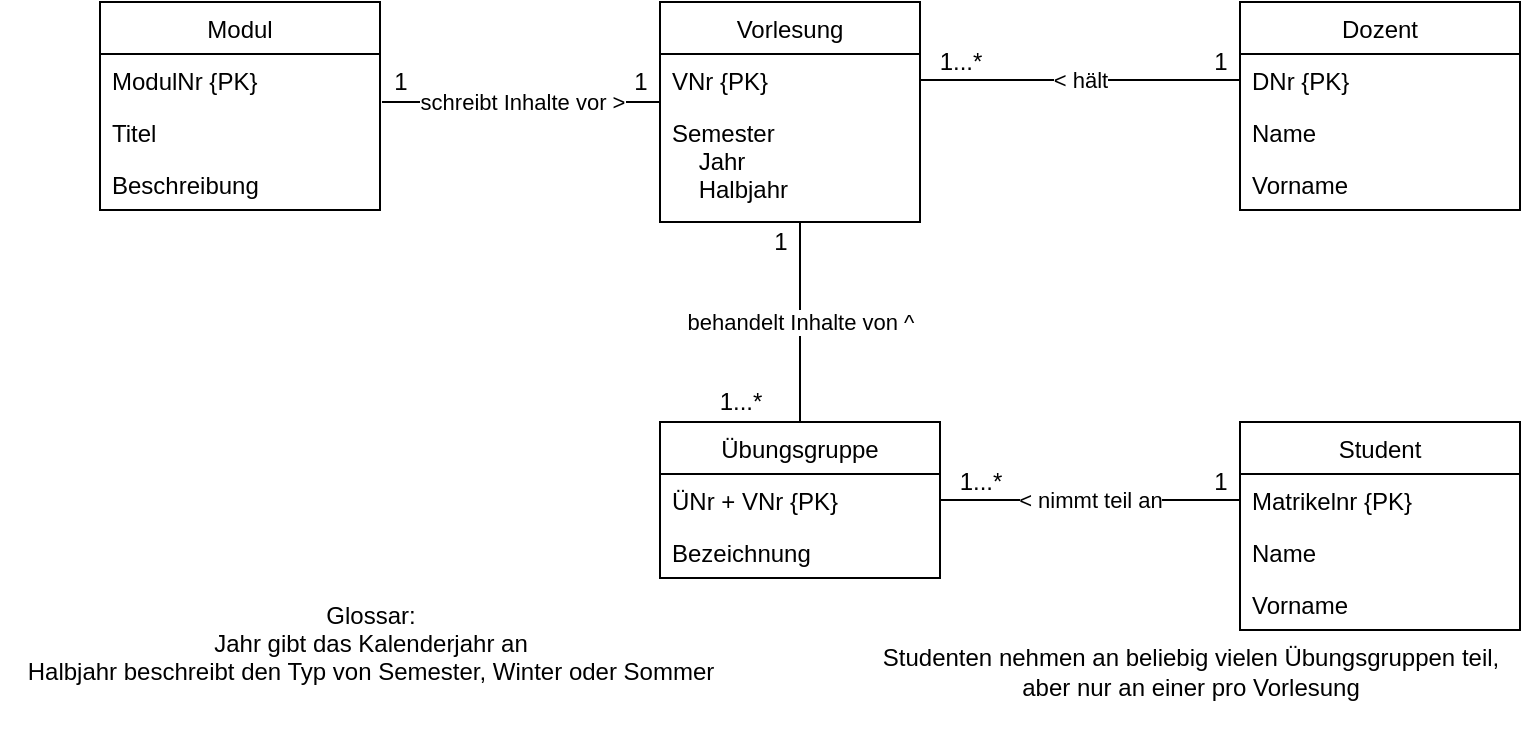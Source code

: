 <mxfile version="14.7.7" type="github">
  <diagram id="R2lEEEUBdFMjLlhIrx00" name="Page-1">
    <mxGraphModel dx="1182" dy="694" grid="1" gridSize="10" guides="1" tooltips="1" connect="1" arrows="1" fold="1" page="1" pageScale="1" pageWidth="850" pageHeight="1100" math="0" shadow="0" extFonts="Permanent Marker^https://fonts.googleapis.com/css?family=Permanent+Marker">
      <root>
        <mxCell id="0" />
        <mxCell id="1" parent="0" />
        <mxCell id="NZrxK5xvlxKEMrbcHx-y-8" value="Modul" style="swimlane;fontStyle=0;childLayout=stackLayout;horizontal=1;startSize=26;horizontalStack=0;resizeParent=1;resizeParentMax=0;resizeLast=0;collapsible=1;marginBottom=0;" vertex="1" parent="1">
          <mxGeometry x="90" y="120" width="140" height="104" as="geometry" />
        </mxCell>
        <mxCell id="NZrxK5xvlxKEMrbcHx-y-9" value="ModulNr {PK}" style="text;strokeColor=none;fillColor=none;align=left;verticalAlign=top;spacingLeft=4;spacingRight=4;overflow=hidden;rotatable=0;points=[[0,0.5],[1,0.5]];portConstraint=eastwest;" vertex="1" parent="NZrxK5xvlxKEMrbcHx-y-8">
          <mxGeometry y="26" width="140" height="26" as="geometry" />
        </mxCell>
        <mxCell id="NZrxK5xvlxKEMrbcHx-y-10" value="Titel" style="text;strokeColor=none;fillColor=none;align=left;verticalAlign=top;spacingLeft=4;spacingRight=4;overflow=hidden;rotatable=0;points=[[0,0.5],[1,0.5]];portConstraint=eastwest;" vertex="1" parent="NZrxK5xvlxKEMrbcHx-y-8">
          <mxGeometry y="52" width="140" height="26" as="geometry" />
        </mxCell>
        <mxCell id="NZrxK5xvlxKEMrbcHx-y-11" value="Beschreibung" style="text;strokeColor=none;fillColor=none;align=left;verticalAlign=top;spacingLeft=4;spacingRight=4;overflow=hidden;rotatable=0;points=[[0,0.5],[1,0.5]];portConstraint=eastwest;" vertex="1" parent="NZrxK5xvlxKEMrbcHx-y-8">
          <mxGeometry y="78" width="140" height="26" as="geometry" />
        </mxCell>
        <mxCell id="NZrxK5xvlxKEMrbcHx-y-12" value="Vorlesung" style="swimlane;fontStyle=0;childLayout=stackLayout;horizontal=1;startSize=26;horizontalStack=0;resizeParent=1;resizeParentMax=0;resizeLast=0;collapsible=1;marginBottom=0;" vertex="1" parent="1">
          <mxGeometry x="370" y="120" width="130" height="110" as="geometry" />
        </mxCell>
        <mxCell id="NZrxK5xvlxKEMrbcHx-y-13" value="VNr {PK}" style="text;strokeColor=none;fillColor=none;align=left;verticalAlign=top;spacingLeft=4;spacingRight=4;overflow=hidden;rotatable=0;points=[[0,0.5],[1,0.5]];portConstraint=eastwest;" vertex="1" parent="NZrxK5xvlxKEMrbcHx-y-12">
          <mxGeometry y="26" width="130" height="26" as="geometry" />
        </mxCell>
        <mxCell id="NZrxK5xvlxKEMrbcHx-y-14" value="Semester&#xa;    Jahr&#xa;    Halbjahr&#xa;" style="text;strokeColor=none;fillColor=none;align=left;verticalAlign=top;spacingLeft=4;spacingRight=4;overflow=hidden;rotatable=0;points=[[0,0.5],[1,0.5]];portConstraint=eastwest;" vertex="1" parent="NZrxK5xvlxKEMrbcHx-y-12">
          <mxGeometry y="52" width="130" height="58" as="geometry" />
        </mxCell>
        <mxCell id="NZrxK5xvlxKEMrbcHx-y-16" value="Dozent" style="swimlane;fontStyle=0;childLayout=stackLayout;horizontal=1;startSize=26;horizontalStack=0;resizeParent=1;resizeParentMax=0;resizeLast=0;collapsible=1;marginBottom=0;" vertex="1" parent="1">
          <mxGeometry x="660" y="120" width="140" height="104" as="geometry" />
        </mxCell>
        <mxCell id="NZrxK5xvlxKEMrbcHx-y-17" value="DNr {PK}" style="text;strokeColor=none;fillColor=none;align=left;verticalAlign=top;spacingLeft=4;spacingRight=4;overflow=hidden;rotatable=0;points=[[0,0.5],[1,0.5]];portConstraint=eastwest;" vertex="1" parent="NZrxK5xvlxKEMrbcHx-y-16">
          <mxGeometry y="26" width="140" height="26" as="geometry" />
        </mxCell>
        <mxCell id="NZrxK5xvlxKEMrbcHx-y-18" value="Name" style="text;strokeColor=none;fillColor=none;align=left;verticalAlign=top;spacingLeft=4;spacingRight=4;overflow=hidden;rotatable=0;points=[[0,0.5],[1,0.5]];portConstraint=eastwest;" vertex="1" parent="NZrxK5xvlxKEMrbcHx-y-16">
          <mxGeometry y="52" width="140" height="26" as="geometry" />
        </mxCell>
        <mxCell id="NZrxK5xvlxKEMrbcHx-y-19" value="Vorname" style="text;strokeColor=none;fillColor=none;align=left;verticalAlign=top;spacingLeft=4;spacingRight=4;overflow=hidden;rotatable=0;points=[[0,0.5],[1,0.5]];portConstraint=eastwest;" vertex="1" parent="NZrxK5xvlxKEMrbcHx-y-16">
          <mxGeometry y="78" width="140" height="26" as="geometry" />
        </mxCell>
        <mxCell id="NZrxK5xvlxKEMrbcHx-y-20" value="Übungsgruppe" style="swimlane;fontStyle=0;childLayout=stackLayout;horizontal=1;startSize=26;horizontalStack=0;resizeParent=1;resizeParentMax=0;resizeLast=0;collapsible=1;marginBottom=0;" vertex="1" parent="1">
          <mxGeometry x="370" y="330" width="140" height="78" as="geometry" />
        </mxCell>
        <mxCell id="NZrxK5xvlxKEMrbcHx-y-21" value="ÜNr + VNr {PK}" style="text;strokeColor=none;fillColor=none;align=left;verticalAlign=top;spacingLeft=4;spacingRight=4;overflow=hidden;rotatable=0;points=[[0,0.5],[1,0.5]];portConstraint=eastwest;" vertex="1" parent="NZrxK5xvlxKEMrbcHx-y-20">
          <mxGeometry y="26" width="140" height="26" as="geometry" />
        </mxCell>
        <mxCell id="NZrxK5xvlxKEMrbcHx-y-22" value="Bezeichnung" style="text;strokeColor=none;fillColor=none;align=left;verticalAlign=top;spacingLeft=4;spacingRight=4;overflow=hidden;rotatable=0;points=[[0,0.5],[1,0.5]];portConstraint=eastwest;" vertex="1" parent="NZrxK5xvlxKEMrbcHx-y-20">
          <mxGeometry y="52" width="140" height="26" as="geometry" />
        </mxCell>
        <mxCell id="NZrxK5xvlxKEMrbcHx-y-24" value="Student" style="swimlane;fontStyle=0;childLayout=stackLayout;horizontal=1;startSize=26;horizontalStack=0;resizeParent=1;resizeParentMax=0;resizeLast=0;collapsible=1;marginBottom=0;" vertex="1" parent="1">
          <mxGeometry x="660" y="330" width="140" height="104" as="geometry" />
        </mxCell>
        <mxCell id="NZrxK5xvlxKEMrbcHx-y-25" value="Matrikelnr {PK}" style="text;strokeColor=none;fillColor=none;align=left;verticalAlign=top;spacingLeft=4;spacingRight=4;overflow=hidden;rotatable=0;points=[[0,0.5],[1,0.5]];portConstraint=eastwest;" vertex="1" parent="NZrxK5xvlxKEMrbcHx-y-24">
          <mxGeometry y="26" width="140" height="26" as="geometry" />
        </mxCell>
        <mxCell id="NZrxK5xvlxKEMrbcHx-y-26" value="Name" style="text;strokeColor=none;fillColor=none;align=left;verticalAlign=top;spacingLeft=4;spacingRight=4;overflow=hidden;rotatable=0;points=[[0,0.5],[1,0.5]];portConstraint=eastwest;" vertex="1" parent="NZrxK5xvlxKEMrbcHx-y-24">
          <mxGeometry y="52" width="140" height="26" as="geometry" />
        </mxCell>
        <mxCell id="NZrxK5xvlxKEMrbcHx-y-27" value="Vorname" style="text;strokeColor=none;fillColor=none;align=left;verticalAlign=top;spacingLeft=4;spacingRight=4;overflow=hidden;rotatable=0;points=[[0,0.5],[1,0.5]];portConstraint=eastwest;" vertex="1" parent="NZrxK5xvlxKEMrbcHx-y-24">
          <mxGeometry y="78" width="140" height="26" as="geometry" />
        </mxCell>
        <mxCell id="NZrxK5xvlxKEMrbcHx-y-28" value="" style="endArrow=none;html=1;endFill=0;exitX=1;exitY=0.5;exitDx=0;exitDy=0;entryX=0;entryY=0.5;entryDx=0;entryDy=0;" edge="1" parent="1" source="NZrxK5xvlxKEMrbcHx-y-21" target="NZrxK5xvlxKEMrbcHx-y-25">
          <mxGeometry relative="1" as="geometry">
            <mxPoint x="530" y="368.5" as="sourcePoint" />
            <mxPoint x="630" y="368.5" as="targetPoint" />
          </mxGeometry>
        </mxCell>
        <mxCell id="NZrxK5xvlxKEMrbcHx-y-29" value="&amp;lt; nimmt teil an" style="edgeLabel;resizable=0;html=1;align=center;verticalAlign=middle;" connectable="0" vertex="1" parent="NZrxK5xvlxKEMrbcHx-y-28">
          <mxGeometry relative="1" as="geometry" />
        </mxCell>
        <mxCell id="NZrxK5xvlxKEMrbcHx-y-30" value="" style="endArrow=none;html=1;endFill=0;entryX=0;entryY=0.923;entryDx=0;entryDy=0;entryPerimeter=0;exitX=1.007;exitY=-0.077;exitDx=0;exitDy=0;exitPerimeter=0;" edge="1" parent="1" source="NZrxK5xvlxKEMrbcHx-y-10" target="NZrxK5xvlxKEMrbcHx-y-13">
          <mxGeometry relative="1" as="geometry">
            <mxPoint x="230" y="170" as="sourcePoint" />
            <mxPoint x="330" y="170" as="targetPoint" />
          </mxGeometry>
        </mxCell>
        <mxCell id="NZrxK5xvlxKEMrbcHx-y-31" value="schreibt Inhalte vor &amp;gt;" style="edgeLabel;resizable=0;html=1;align=center;verticalAlign=middle;" connectable="0" vertex="1" parent="NZrxK5xvlxKEMrbcHx-y-30">
          <mxGeometry relative="1" as="geometry" />
        </mxCell>
        <mxCell id="NZrxK5xvlxKEMrbcHx-y-32" value="" style="endArrow=none;html=1;endFill=0;exitX=1;exitY=0.5;exitDx=0;exitDy=0;entryX=0;entryY=0.5;entryDx=0;entryDy=0;" edge="1" parent="1" source="NZrxK5xvlxKEMrbcHx-y-13" target="NZrxK5xvlxKEMrbcHx-y-17">
          <mxGeometry relative="1" as="geometry">
            <mxPoint x="490" y="160" as="sourcePoint" />
            <mxPoint x="590" y="160" as="targetPoint" />
          </mxGeometry>
        </mxCell>
        <mxCell id="NZrxK5xvlxKEMrbcHx-y-33" value="&amp;lt; hält" style="edgeLabel;resizable=0;html=1;align=center;verticalAlign=middle;" connectable="0" vertex="1" parent="NZrxK5xvlxKEMrbcHx-y-32">
          <mxGeometry relative="1" as="geometry" />
        </mxCell>
        <mxCell id="NZrxK5xvlxKEMrbcHx-y-37" value="" style="endArrow=none;html=1;endFill=0;exitX=0.5;exitY=0;exitDx=0;exitDy=0;" edge="1" parent="1" source="NZrxK5xvlxKEMrbcHx-y-20">
          <mxGeometry relative="1" as="geometry">
            <mxPoint x="270" y="270" as="sourcePoint" />
            <mxPoint x="440" y="230" as="targetPoint" />
          </mxGeometry>
        </mxCell>
        <mxCell id="NZrxK5xvlxKEMrbcHx-y-38" value="behandelt Inhalte von ^" style="edgeLabel;resizable=0;html=1;align=center;verticalAlign=middle;" connectable="0" vertex="1" parent="NZrxK5xvlxKEMrbcHx-y-37">
          <mxGeometry relative="1" as="geometry" />
        </mxCell>
        <mxCell id="NZrxK5xvlxKEMrbcHx-y-39" value="1" style="text;html=1;align=center;verticalAlign=middle;resizable=0;points=[];autosize=1;strokeColor=none;" vertex="1" parent="1">
          <mxGeometry x="230" y="150" width="20" height="20" as="geometry" />
        </mxCell>
        <mxCell id="NZrxK5xvlxKEMrbcHx-y-44" value="1" style="text;html=1;align=center;verticalAlign=middle;resizable=0;points=[];autosize=1;strokeColor=none;" vertex="1" parent="1">
          <mxGeometry x="350" y="150" width="20" height="20" as="geometry" />
        </mxCell>
        <mxCell id="NZrxK5xvlxKEMrbcHx-y-45" value="1" style="text;html=1;align=center;verticalAlign=middle;resizable=0;points=[];autosize=1;strokeColor=none;" vertex="1" parent="1">
          <mxGeometry x="640" y="140" width="20" height="20" as="geometry" />
        </mxCell>
        <mxCell id="NZrxK5xvlxKEMrbcHx-y-46" value="1" style="text;html=1;align=center;verticalAlign=middle;resizable=0;points=[];autosize=1;strokeColor=none;" vertex="1" parent="1">
          <mxGeometry x="640" y="350" width="20" height="20" as="geometry" />
        </mxCell>
        <mxCell id="NZrxK5xvlxKEMrbcHx-y-47" value="1...*" style="text;html=1;align=center;verticalAlign=middle;resizable=0;points=[];autosize=1;strokeColor=none;" vertex="1" parent="1">
          <mxGeometry x="510" y="350" width="40" height="20" as="geometry" />
        </mxCell>
        <mxCell id="NZrxK5xvlxKEMrbcHx-y-48" value="1...*" style="text;html=1;align=center;verticalAlign=middle;resizable=0;points=[];autosize=1;strokeColor=none;" vertex="1" parent="1">
          <mxGeometry x="500" y="140" width="40" height="20" as="geometry" />
        </mxCell>
        <mxCell id="NZrxK5xvlxKEMrbcHx-y-49" value="1" style="text;html=1;align=center;verticalAlign=middle;resizable=0;points=[];autosize=1;strokeColor=none;" vertex="1" parent="1">
          <mxGeometry x="420" y="230" width="20" height="20" as="geometry" />
        </mxCell>
        <mxCell id="NZrxK5xvlxKEMrbcHx-y-50" value="1...*" style="text;html=1;align=center;verticalAlign=middle;resizable=0;points=[];autosize=1;strokeColor=none;" vertex="1" parent="1">
          <mxGeometry x="390" y="310" width="40" height="20" as="geometry" />
        </mxCell>
        <mxCell id="NZrxK5xvlxKEMrbcHx-y-51" value="&lt;div&gt;Glossar:&lt;/div&gt;&lt;div&gt;Jahr gibt das Kalenderjahr an&lt;br&gt;&lt;/div&gt;&lt;div&gt;Halbjahr beschreibt den Typ von Semester, Winter oder Sommer&lt;br&gt;&lt;/div&gt;&lt;div&gt;&lt;br&gt;&lt;/div&gt;&lt;div&gt;&lt;br&gt;&lt;/div&gt;" style="text;html=1;align=center;verticalAlign=middle;resizable=0;points=[];autosize=1;strokeColor=none;" vertex="1" parent="1">
          <mxGeometry x="40" y="415" width="370" height="80" as="geometry" />
        </mxCell>
        <mxCell id="NZrxK5xvlxKEMrbcHx-y-52" value="&lt;div&gt;Studenten nehmen an beliebig vielen Übungsgruppen teil, &lt;br&gt;&lt;/div&gt;&lt;div&gt;aber nur an einer pro Vorlesung&lt;/div&gt;" style="text;html=1;align=center;verticalAlign=middle;resizable=0;points=[];autosize=1;strokeColor=none;" vertex="1" parent="1">
          <mxGeometry x="470" y="440" width="330" height="30" as="geometry" />
        </mxCell>
      </root>
    </mxGraphModel>
  </diagram>
</mxfile>
